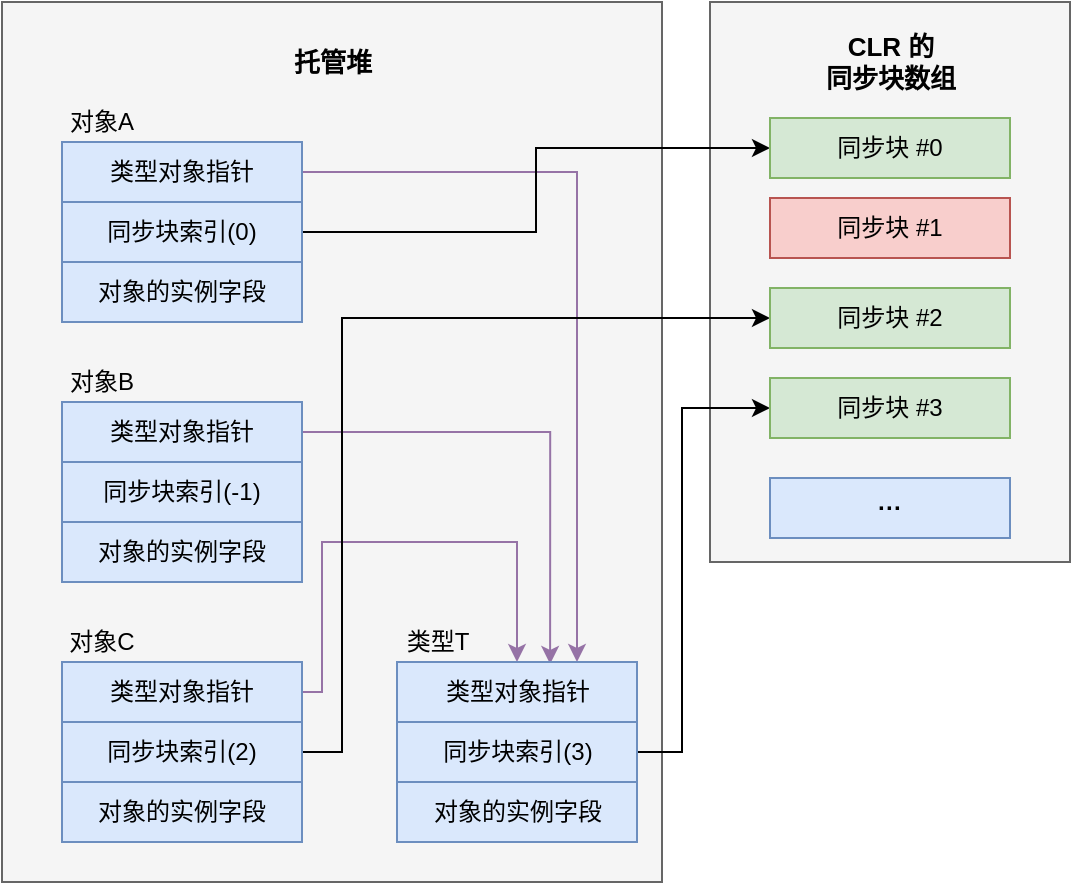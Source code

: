 <mxfile version="13.9.9" type="device"><diagram id="7EGQ58z1aLkrQ0JD_s3X" name="第 1 页"><mxGraphModel dx="1106" dy="972" grid="1" gridSize="10" guides="1" tooltips="1" connect="1" arrows="1" fold="1" page="1" pageScale="1" pageWidth="827" pageHeight="1169" math="0" shadow="0"><root><mxCell id="0"/><mxCell id="1" parent="0"/><mxCell id="cRidzf9G9CCbVdTIziZi-31" value="" style="rounded=0;whiteSpace=wrap;html=1;fillColor=#f5f5f5;strokeColor=#666666;fontColor=#333333;" vertex="1" parent="1"><mxGeometry x="434" y="220" width="180" height="280" as="geometry"/></mxCell><mxCell id="cRidzf9G9CCbVdTIziZi-30" value="" style="rounded=0;whiteSpace=wrap;html=1;fillColor=#f5f5f5;strokeColor=#666666;fontColor=#333333;" vertex="1" parent="1"><mxGeometry x="80" y="220" width="330" height="440" as="geometry"/></mxCell><mxCell id="cRidzf9G9CCbVdTIziZi-40" style="edgeStyle=orthogonalEdgeStyle;rounded=0;orthogonalLoop=1;jettySize=auto;html=1;entryX=0.75;entryY=0;entryDx=0;entryDy=0;fontSize=13;fillColor=#e1d5e7;strokeColor=#9673a6;" edge="1" parent="1" source="cRidzf9G9CCbVdTIziZi-1" target="cRidzf9G9CCbVdTIziZi-18"><mxGeometry relative="1" as="geometry"/></mxCell><mxCell id="cRidzf9G9CCbVdTIziZi-1" value="类型对象指针" style="rounded=0;whiteSpace=wrap;html=1;fillColor=#dae8fc;strokeColor=#6c8ebf;" vertex="1" parent="1"><mxGeometry x="110" y="290" width="120" height="30" as="geometry"/></mxCell><mxCell id="cRidzf9G9CCbVdTIziZi-36" style="edgeStyle=orthogonalEdgeStyle;rounded=0;orthogonalLoop=1;jettySize=auto;html=1;entryX=0;entryY=0.5;entryDx=0;entryDy=0;fontSize=13;" edge="1" parent="1" source="cRidzf9G9CCbVdTIziZi-2" target="cRidzf9G9CCbVdTIziZi-25"><mxGeometry relative="1" as="geometry"/></mxCell><mxCell id="cRidzf9G9CCbVdTIziZi-2" value="同步块索引(0)" style="rounded=0;whiteSpace=wrap;html=1;fillColor=#dae8fc;strokeColor=#6c8ebf;" vertex="1" parent="1"><mxGeometry x="110" y="320" width="120" height="30" as="geometry"/></mxCell><mxCell id="cRidzf9G9CCbVdTIziZi-4" value="对象的实例字段" style="rounded=0;whiteSpace=wrap;html=1;fillColor=#dae8fc;strokeColor=#6c8ebf;" vertex="1" parent="1"><mxGeometry x="110" y="350" width="120" height="30" as="geometry"/></mxCell><mxCell id="cRidzf9G9CCbVdTIziZi-41" style="edgeStyle=orthogonalEdgeStyle;rounded=0;orthogonalLoop=1;jettySize=auto;html=1;entryX=0.638;entryY=0.033;entryDx=0;entryDy=0;entryPerimeter=0;fontSize=13;fillColor=#e1d5e7;strokeColor=#9673a6;" edge="1" parent="1" source="cRidzf9G9CCbVdTIziZi-12" target="cRidzf9G9CCbVdTIziZi-18"><mxGeometry relative="1" as="geometry"/></mxCell><mxCell id="cRidzf9G9CCbVdTIziZi-12" value="类型对象指针" style="rounded=0;whiteSpace=wrap;html=1;fillColor=#dae8fc;strokeColor=#6c8ebf;" vertex="1" parent="1"><mxGeometry x="110" y="420" width="120" height="30" as="geometry"/></mxCell><mxCell id="cRidzf9G9CCbVdTIziZi-13" value="同步块索引(-1)" style="rounded=0;whiteSpace=wrap;html=1;fillColor=#dae8fc;strokeColor=#6c8ebf;" vertex="1" parent="1"><mxGeometry x="110" y="450" width="120" height="30" as="geometry"/></mxCell><mxCell id="cRidzf9G9CCbVdTIziZi-14" value="对象的实例字段" style="rounded=0;whiteSpace=wrap;html=1;fillColor=#dae8fc;strokeColor=#6c8ebf;" vertex="1" parent="1"><mxGeometry x="110" y="480" width="120" height="30" as="geometry"/></mxCell><mxCell id="cRidzf9G9CCbVdTIziZi-42" style="edgeStyle=orthogonalEdgeStyle;rounded=0;orthogonalLoop=1;jettySize=auto;html=1;entryX=0.5;entryY=0;entryDx=0;entryDy=0;fontSize=13;fillColor=#e1d5e7;strokeColor=#9673a6;" edge="1" parent="1" source="cRidzf9G9CCbVdTIziZi-15" target="cRidzf9G9CCbVdTIziZi-18"><mxGeometry relative="1" as="geometry"><Array as="points"><mxPoint x="240" y="565"/><mxPoint x="240" y="490"/><mxPoint x="338" y="490"/></Array></mxGeometry></mxCell><mxCell id="cRidzf9G9CCbVdTIziZi-15" value="类型对象指针" style="rounded=0;whiteSpace=wrap;html=1;fillColor=#dae8fc;strokeColor=#6c8ebf;" vertex="1" parent="1"><mxGeometry x="110" y="550" width="120" height="30" as="geometry"/></mxCell><mxCell id="cRidzf9G9CCbVdTIziZi-37" style="edgeStyle=orthogonalEdgeStyle;rounded=0;orthogonalLoop=1;jettySize=auto;html=1;entryX=0;entryY=0.5;entryDx=0;entryDy=0;fontSize=13;" edge="1" parent="1" source="cRidzf9G9CCbVdTIziZi-16" target="cRidzf9G9CCbVdTIziZi-27"><mxGeometry relative="1" as="geometry"><Array as="points"><mxPoint x="250" y="595"/><mxPoint x="250" y="378"/></Array></mxGeometry></mxCell><mxCell id="cRidzf9G9CCbVdTIziZi-16" value="同步块索引(2)" style="rounded=0;whiteSpace=wrap;html=1;fillColor=#dae8fc;strokeColor=#6c8ebf;" vertex="1" parent="1"><mxGeometry x="110" y="580" width="120" height="30" as="geometry"/></mxCell><mxCell id="cRidzf9G9CCbVdTIziZi-17" value="对象的实例字段" style="rounded=0;whiteSpace=wrap;html=1;fillColor=#dae8fc;strokeColor=#6c8ebf;" vertex="1" parent="1"><mxGeometry x="110" y="610" width="120" height="30" as="geometry"/></mxCell><mxCell id="cRidzf9G9CCbVdTIziZi-18" value="类型对象指针" style="rounded=0;whiteSpace=wrap;html=1;fillColor=#dae8fc;strokeColor=#6c8ebf;" vertex="1" parent="1"><mxGeometry x="277.5" y="550" width="120" height="30" as="geometry"/></mxCell><mxCell id="cRidzf9G9CCbVdTIziZi-39" style="edgeStyle=orthogonalEdgeStyle;rounded=0;orthogonalLoop=1;jettySize=auto;html=1;entryX=0;entryY=0.5;entryDx=0;entryDy=0;fontSize=13;" edge="1" parent="1" source="cRidzf9G9CCbVdTIziZi-19" target="cRidzf9G9CCbVdTIziZi-28"><mxGeometry relative="1" as="geometry"><Array as="points"><mxPoint x="420" y="595"/><mxPoint x="420" y="423"/></Array></mxGeometry></mxCell><mxCell id="cRidzf9G9CCbVdTIziZi-19" value="同步块索引(3)" style="rounded=0;whiteSpace=wrap;html=1;fillColor=#dae8fc;strokeColor=#6c8ebf;" vertex="1" parent="1"><mxGeometry x="277.5" y="580" width="120" height="30" as="geometry"/></mxCell><mxCell id="cRidzf9G9CCbVdTIziZi-20" value="对象的实例字段" style="rounded=0;whiteSpace=wrap;html=1;fillColor=#dae8fc;strokeColor=#6c8ebf;" vertex="1" parent="1"><mxGeometry x="277.5" y="610" width="120" height="30" as="geometry"/></mxCell><mxCell id="cRidzf9G9CCbVdTIziZi-21" value="对象A" style="text;html=1;strokeColor=none;fillColor=none;align=center;verticalAlign=middle;whiteSpace=wrap;rounded=0;" vertex="1" parent="1"><mxGeometry x="110" y="270" width="40" height="20" as="geometry"/></mxCell><mxCell id="cRidzf9G9CCbVdTIziZi-22" value="类型T" style="text;html=1;strokeColor=none;fillColor=none;align=center;verticalAlign=middle;whiteSpace=wrap;rounded=0;" vertex="1" parent="1"><mxGeometry x="277.5" y="530" width="40" height="20" as="geometry"/></mxCell><mxCell id="cRidzf9G9CCbVdTIziZi-23" value="对象B" style="text;html=1;strokeColor=none;fillColor=none;align=center;verticalAlign=middle;whiteSpace=wrap;rounded=0;" vertex="1" parent="1"><mxGeometry x="110" y="400" width="40" height="20" as="geometry"/></mxCell><mxCell id="cRidzf9G9CCbVdTIziZi-24" value="对象C" style="text;html=1;strokeColor=none;fillColor=none;align=center;verticalAlign=middle;whiteSpace=wrap;rounded=0;" vertex="1" parent="1"><mxGeometry x="110" y="530" width="40" height="20" as="geometry"/></mxCell><mxCell id="cRidzf9G9CCbVdTIziZi-25" value="同步块 #0" style="rounded=0;whiteSpace=wrap;html=1;fillColor=#d5e8d4;strokeColor=#82b366;" vertex="1" parent="1"><mxGeometry x="464" y="278" width="120" height="30" as="geometry"/></mxCell><mxCell id="cRidzf9G9CCbVdTIziZi-26" value="同步块 #1" style="rounded=0;whiteSpace=wrap;html=1;fillColor=#f8cecc;strokeColor=#b85450;" vertex="1" parent="1"><mxGeometry x="464" y="318" width="120" height="30" as="geometry"/></mxCell><mxCell id="cRidzf9G9CCbVdTIziZi-27" value="同步块 #2" style="rounded=0;whiteSpace=wrap;html=1;fillColor=#d5e8d4;strokeColor=#82b366;" vertex="1" parent="1"><mxGeometry x="464" y="363" width="120" height="30" as="geometry"/></mxCell><mxCell id="cRidzf9G9CCbVdTIziZi-28" value="同步块 #3" style="rounded=0;whiteSpace=wrap;html=1;fillColor=#d5e8d4;strokeColor=#82b366;" vertex="1" parent="1"><mxGeometry x="464" y="408" width="120" height="30" as="geometry"/></mxCell><mxCell id="cRidzf9G9CCbVdTIziZi-29" value="&lt;b&gt;···&lt;/b&gt;" style="rounded=0;whiteSpace=wrap;html=1;fillColor=#dae8fc;strokeColor=#6c8ebf;" vertex="1" parent="1"><mxGeometry x="464" y="458" width="120" height="30" as="geometry"/></mxCell><mxCell id="cRidzf9G9CCbVdTIziZi-33" value="托管堆" style="text;html=1;strokeColor=none;fillColor=none;align=center;verticalAlign=middle;whiteSpace=wrap;rounded=0;fontStyle=1;fontSize=13;" vertex="1" parent="1"><mxGeometry x="212.5" y="240" width="65" height="20" as="geometry"/></mxCell><mxCell id="cRidzf9G9CCbVdTIziZi-34" value="CLR 的&lt;br&gt;同步块数组" style="text;html=1;strokeColor=none;fillColor=none;align=center;verticalAlign=middle;whiteSpace=wrap;rounded=0;fontStyle=1;fontSize=13;" vertex="1" parent="1"><mxGeometry x="482.75" y="240" width="82.5" height="20" as="geometry"/></mxCell></root></mxGraphModel></diagram></mxfile>